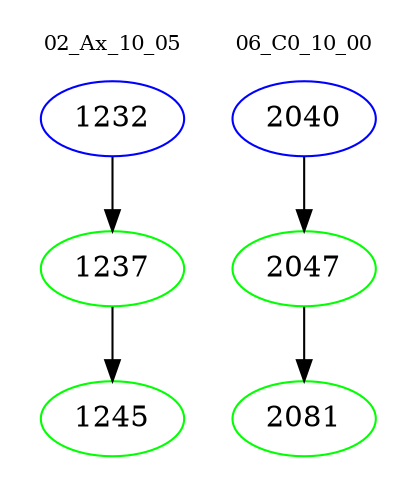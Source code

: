 digraph{
subgraph cluster_0 {
color = white
label = "02_Ax_10_05";
fontsize=10;
T0_1232 [label="1232", color="blue"]
T0_1232 -> T0_1237 [color="black"]
T0_1237 [label="1237", color="green"]
T0_1237 -> T0_1245 [color="black"]
T0_1245 [label="1245", color="green"]
}
subgraph cluster_1 {
color = white
label = "06_C0_10_00";
fontsize=10;
T1_2040 [label="2040", color="blue"]
T1_2040 -> T1_2047 [color="black"]
T1_2047 [label="2047", color="green"]
T1_2047 -> T1_2081 [color="black"]
T1_2081 [label="2081", color="green"]
}
}
